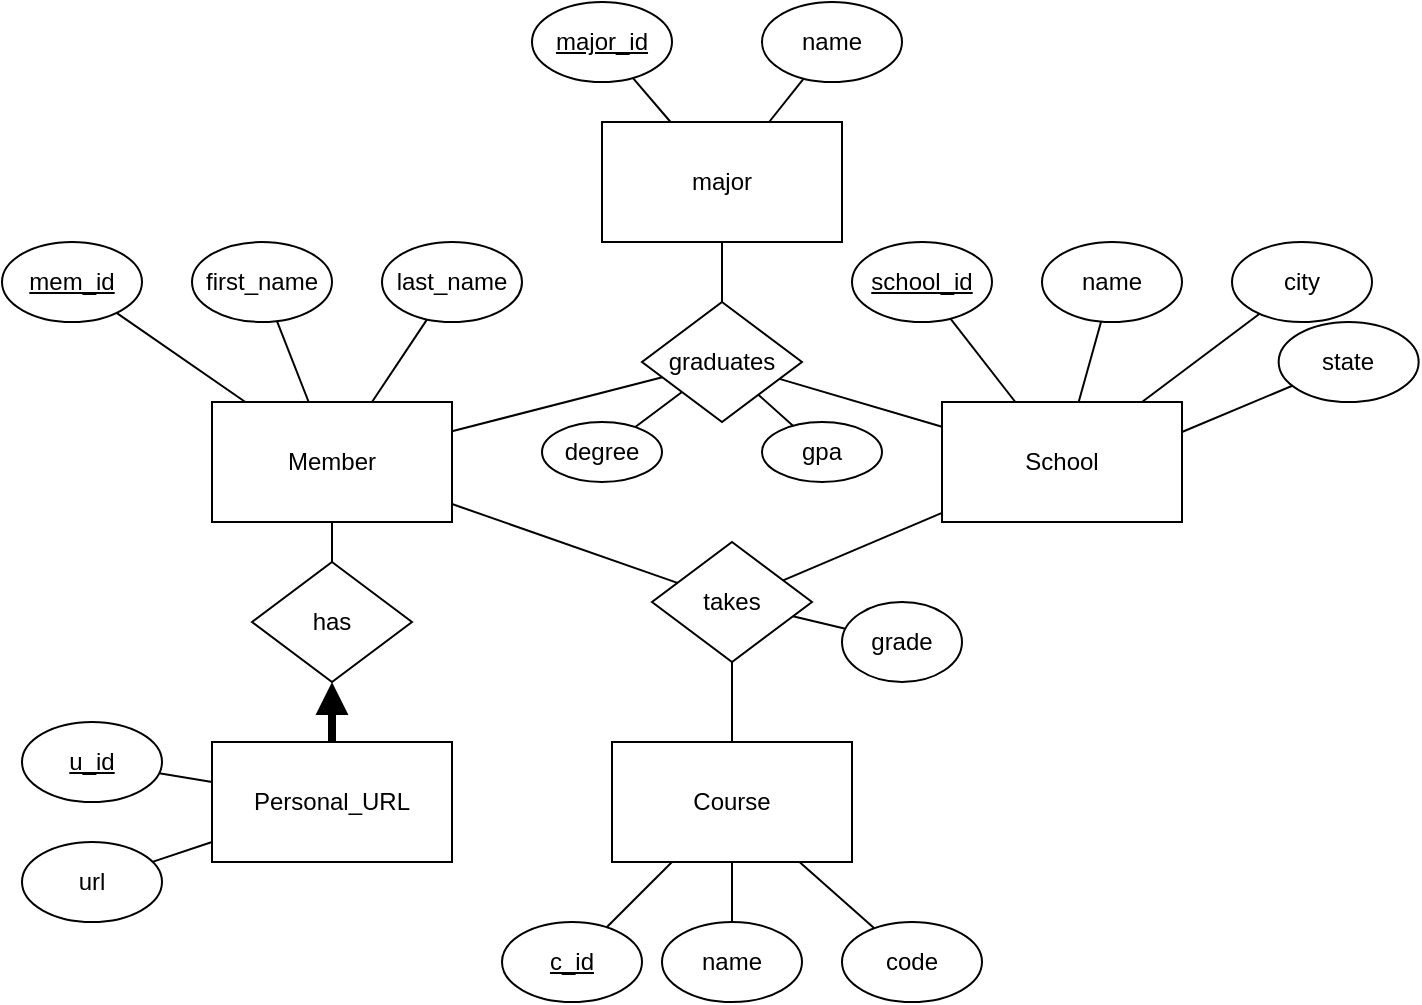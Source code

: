 <mxfile>
    <diagram id="cYhhFKjglzjXO6Q1z3eT" name="Page-1">
        <mxGraphModel dx="1002" dy="1559" grid="1" gridSize="10" guides="1" tooltips="1" connect="1" arrows="1" fold="1" page="1" pageScale="1" pageWidth="850" pageHeight="1100" math="0" shadow="0">
            <root>
                <mxCell id="0"/>
                <mxCell id="1" parent="0"/>
                <mxCell id="5" value="" style="edgeStyle=none;html=1;endArrow=none;endFill=0;" edge="1" parent="1" source="2" target="4">
                    <mxGeometry relative="1" as="geometry"/>
                </mxCell>
                <mxCell id="32" style="edgeStyle=none;html=1;endArrow=none;endFill=0;" edge="1" parent="1" source="2" target="31">
                    <mxGeometry relative="1" as="geometry"/>
                </mxCell>
                <mxCell id="38" style="edgeStyle=none;html=1;endArrow=none;endFill=0;" edge="1" parent="1" source="2" target="37">
                    <mxGeometry relative="1" as="geometry"/>
                </mxCell>
                <mxCell id="54" style="edgeStyle=none;html=1;strokeWidth=1;endArrow=none;endFill=0;" edge="1" parent="1" source="2" target="52">
                    <mxGeometry relative="1" as="geometry"/>
                </mxCell>
                <mxCell id="2" value="Member" style="rounded=0;whiteSpace=wrap;html=1;" vertex="1" parent="1">
                    <mxGeometry x="205" y="190" width="120" height="60" as="geometry"/>
                </mxCell>
                <mxCell id="4" value="&lt;u&gt;mem_id&lt;/u&gt;" style="ellipse;whiteSpace=wrap;html=1;rounded=0;" vertex="1" parent="1">
                    <mxGeometry x="100" y="110" width="70" height="40" as="geometry"/>
                </mxCell>
                <mxCell id="10" value="" style="edgeStyle=none;html=1;endArrow=none;endFill=0;" edge="1" parent="1" source="8" target="2">
                    <mxGeometry relative="1" as="geometry"/>
                </mxCell>
                <mxCell id="8" value="first_name" style="ellipse;whiteSpace=wrap;html=1;rounded=0;" vertex="1" parent="1">
                    <mxGeometry x="195" y="110" width="70" height="40" as="geometry"/>
                </mxCell>
                <mxCell id="11" style="edgeStyle=none;html=1;endArrow=none;endFill=0;" edge="1" parent="1" source="9" target="2">
                    <mxGeometry relative="1" as="geometry"/>
                </mxCell>
                <mxCell id="9" value="last_name" style="ellipse;whiteSpace=wrap;html=1;rounded=0;" vertex="1" parent="1">
                    <mxGeometry x="290" y="110" width="70" height="40" as="geometry"/>
                </mxCell>
                <mxCell id="12" value="" style="edgeStyle=none;html=1;endArrow=none;endFill=0;" edge="1" parent="1" source="13" target="14">
                    <mxGeometry relative="1" as="geometry"/>
                </mxCell>
                <mxCell id="33" style="edgeStyle=none;html=1;endArrow=none;endFill=0;" edge="1" parent="1" source="13" target="31">
                    <mxGeometry relative="1" as="geometry"/>
                </mxCell>
                <mxCell id="13" value="School" style="rounded=0;whiteSpace=wrap;html=1;" vertex="1" parent="1">
                    <mxGeometry x="570" y="190" width="120" height="60" as="geometry"/>
                </mxCell>
                <mxCell id="14" value="&lt;u&gt;school_id&lt;/u&gt;" style="ellipse;whiteSpace=wrap;html=1;rounded=0;" vertex="1" parent="1">
                    <mxGeometry x="525" y="110" width="70" height="40" as="geometry"/>
                </mxCell>
                <mxCell id="15" value="" style="edgeStyle=none;html=1;endArrow=none;endFill=0;" edge="1" parent="1" source="16" target="13">
                    <mxGeometry relative="1" as="geometry"/>
                </mxCell>
                <mxCell id="16" value="name" style="ellipse;whiteSpace=wrap;html=1;rounded=0;" vertex="1" parent="1">
                    <mxGeometry x="620" y="110" width="70" height="40" as="geometry"/>
                </mxCell>
                <mxCell id="17" style="edgeStyle=none;html=1;endArrow=none;endFill=0;" edge="1" parent="1" source="18" target="13">
                    <mxGeometry relative="1" as="geometry"/>
                </mxCell>
                <mxCell id="18" value="city" style="ellipse;whiteSpace=wrap;html=1;rounded=0;" vertex="1" parent="1">
                    <mxGeometry x="715" y="110" width="70" height="40" as="geometry"/>
                </mxCell>
                <mxCell id="19" style="edgeStyle=none;html=1;endArrow=none;endFill=0;entryX=1;entryY=0.25;entryDx=0;entryDy=0;" edge="1" parent="1" source="20" target="13">
                    <mxGeometry relative="1" as="geometry">
                        <mxPoint x="689.997" y="230" as="targetPoint"/>
                    </mxGeometry>
                </mxCell>
                <mxCell id="20" value="state" style="ellipse;whiteSpace=wrap;html=1;rounded=0;" vertex="1" parent="1">
                    <mxGeometry x="738.33" y="150" width="70" height="40" as="geometry"/>
                </mxCell>
                <mxCell id="24" value="" style="edgeStyle=none;html=1;endArrow=none;endFill=0;" edge="1" parent="1" source="25" target="26">
                    <mxGeometry relative="1" as="geometry"/>
                </mxCell>
                <mxCell id="34" style="edgeStyle=none;html=1;endArrow=none;endFill=0;" edge="1" parent="1" source="25" target="31">
                    <mxGeometry relative="1" as="geometry"/>
                </mxCell>
                <mxCell id="25" value="Course" style="rounded=0;whiteSpace=wrap;html=1;" vertex="1" parent="1">
                    <mxGeometry x="405" y="360" width="120" height="60" as="geometry"/>
                </mxCell>
                <mxCell id="26" value="&lt;u&gt;c_id&lt;/u&gt;" style="ellipse;whiteSpace=wrap;html=1;rounded=0;" vertex="1" parent="1">
                    <mxGeometry x="350" y="450" width="70" height="40" as="geometry"/>
                </mxCell>
                <mxCell id="27" value="" style="edgeStyle=none;html=1;endArrow=none;endFill=0;" edge="1" parent="1" source="28" target="25">
                    <mxGeometry relative="1" as="geometry"/>
                </mxCell>
                <mxCell id="28" value="name" style="ellipse;whiteSpace=wrap;html=1;rounded=0;" vertex="1" parent="1">
                    <mxGeometry x="430" y="450" width="70" height="40" as="geometry"/>
                </mxCell>
                <mxCell id="29" style="edgeStyle=none;html=1;endArrow=none;endFill=0;" edge="1" parent="1" source="30" target="25">
                    <mxGeometry relative="1" as="geometry"/>
                </mxCell>
                <mxCell id="30" value="code" style="ellipse;whiteSpace=wrap;html=1;rounded=0;" vertex="1" parent="1">
                    <mxGeometry x="520" y="450" width="70" height="40" as="geometry"/>
                </mxCell>
                <mxCell id="36" style="edgeStyle=none;html=1;endArrow=none;endFill=0;" edge="1" parent="1" source="31" target="35">
                    <mxGeometry relative="1" as="geometry"/>
                </mxCell>
                <mxCell id="31" value="takes" style="rhombus;whiteSpace=wrap;html=1;" vertex="1" parent="1">
                    <mxGeometry x="425" y="260" width="80" height="60" as="geometry"/>
                </mxCell>
                <mxCell id="35" value="grade" style="ellipse;whiteSpace=wrap;html=1;" vertex="1" parent="1">
                    <mxGeometry x="520" y="290" width="60" height="40" as="geometry"/>
                </mxCell>
                <mxCell id="39" style="edgeStyle=none;html=1;endArrow=none;endFill=0;" edge="1" parent="1" source="37" target="13">
                    <mxGeometry relative="1" as="geometry"/>
                </mxCell>
                <mxCell id="37" value="graduates" style="rhombus;whiteSpace=wrap;html=1;" vertex="1" parent="1">
                    <mxGeometry x="420" y="140" width="80" height="60" as="geometry"/>
                </mxCell>
                <mxCell id="41" style="edgeStyle=none;html=1;endArrow=none;endFill=0;" edge="1" parent="1" source="40" target="37">
                    <mxGeometry relative="1" as="geometry"/>
                </mxCell>
                <mxCell id="40" value="degree" style="ellipse;whiteSpace=wrap;html=1;" vertex="1" parent="1">
                    <mxGeometry x="370" y="200" width="60" height="30" as="geometry"/>
                </mxCell>
                <mxCell id="42" style="edgeStyle=none;html=1;endArrow=none;endFill=0;" edge="1" parent="1" source="46" target="37">
                    <mxGeometry relative="1" as="geometry">
                        <mxPoint x="450.422" y="218.434" as="targetPoint"/>
                        <mxPoint x="462.905" y="179.998" as="sourcePoint"/>
                    </mxGeometry>
                </mxCell>
                <mxCell id="44" style="edgeStyle=none;html=1;endArrow=none;endFill=0;" edge="1" parent="1" source="45" target="37">
                    <mxGeometry relative="1" as="geometry">
                        <mxPoint x="505.002" y="150.004" as="targetPoint"/>
                    </mxGeometry>
                </mxCell>
                <mxCell id="45" value="gpa" style="ellipse;whiteSpace=wrap;html=1;" vertex="1" parent="1">
                    <mxGeometry x="480" y="200" width="60" height="30" as="geometry"/>
                </mxCell>
                <mxCell id="46" value="major" style="rounded=0;whiteSpace=wrap;html=1;" vertex="1" parent="1">
                    <mxGeometry x="400" y="50" width="120" height="60" as="geometry"/>
                </mxCell>
                <mxCell id="47" value="" style="edgeStyle=none;html=1;endArrow=none;endFill=0;" edge="1" parent="1" target="48" source="46">
                    <mxGeometry relative="1" as="geometry">
                        <mxPoint x="446.677" y="70" as="sourcePoint"/>
                    </mxGeometry>
                </mxCell>
                <mxCell id="48" value="&lt;u&gt;major_id&lt;/u&gt;" style="ellipse;whiteSpace=wrap;html=1;rounded=0;" vertex="1" parent="1">
                    <mxGeometry x="365" y="-10" width="70" height="40" as="geometry"/>
                </mxCell>
                <mxCell id="49" value="" style="edgeStyle=none;html=1;endArrow=none;endFill=0;" edge="1" parent="1" source="50" target="46">
                    <mxGeometry relative="1" as="geometry">
                        <mxPoint x="498.333" y="70" as="targetPoint"/>
                    </mxGeometry>
                </mxCell>
                <mxCell id="50" value="name" style="ellipse;whiteSpace=wrap;html=1;rounded=0;" vertex="1" parent="1">
                    <mxGeometry x="480" y="-10" width="70" height="40" as="geometry"/>
                </mxCell>
                <mxCell id="53" style="edgeStyle=none;html=1;entryX=0.5;entryY=1;entryDx=0;entryDy=0;endArrow=block;endFill=1;strokeWidth=4;" edge="1" parent="1" source="51" target="52">
                    <mxGeometry relative="1" as="geometry"/>
                </mxCell>
                <mxCell id="51" value="Personal_URL" style="rounded=0;whiteSpace=wrap;html=1;" vertex="1" parent="1">
                    <mxGeometry x="205" y="360" width="120" height="60" as="geometry"/>
                </mxCell>
                <mxCell id="52" value="has" style="rhombus;whiteSpace=wrap;html=1;" vertex="1" parent="1">
                    <mxGeometry x="225" y="270" width="80" height="60" as="geometry"/>
                </mxCell>
                <mxCell id="55" value="" style="edgeStyle=none;html=1;endArrow=none;endFill=0;" edge="1" parent="1" target="56" source="51">
                    <mxGeometry relative="1" as="geometry">
                        <mxPoint x="130" y="390" as="sourcePoint"/>
                    </mxGeometry>
                </mxCell>
                <mxCell id="56" value="&lt;u&gt;u_id&lt;br&gt;&lt;/u&gt;" style="ellipse;whiteSpace=wrap;html=1;rounded=0;" vertex="1" parent="1">
                    <mxGeometry x="110" y="350" width="70" height="40" as="geometry"/>
                </mxCell>
                <mxCell id="57" value="" style="edgeStyle=none;html=1;endArrow=none;endFill=0;" edge="1" parent="1" source="58" target="51">
                    <mxGeometry relative="1" as="geometry">
                        <mxPoint x="160" y="390" as="targetPoint"/>
                    </mxGeometry>
                </mxCell>
                <mxCell id="58" value="url" style="ellipse;whiteSpace=wrap;html=1;rounded=0;" vertex="1" parent="1">
                    <mxGeometry x="110" y="410" width="70" height="40" as="geometry"/>
                </mxCell>
            </root>
        </mxGraphModel>
    </diagram>
</mxfile>